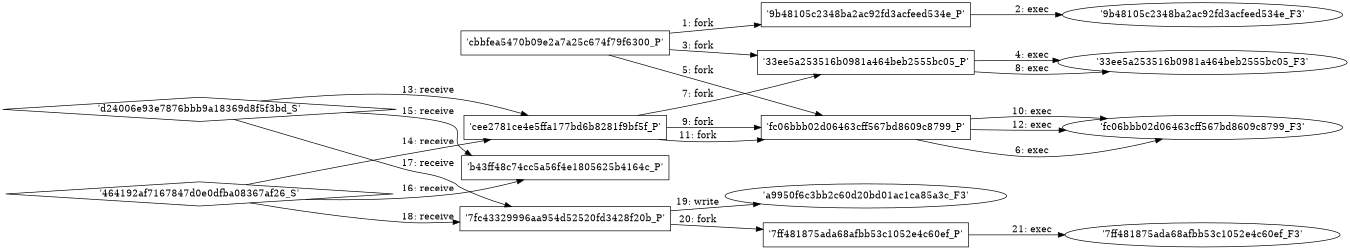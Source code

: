 digraph "D:\Learning\Paper\apt\基于CTI的攻击预警\Dataset\攻击图\ASGfromALLCTI\Been shopping lately Fake credit card email can spook you into downloading Cerber ransomware.dot" {
rankdir="LR"
size="9"
fixedsize="false"
splines="true"
nodesep=0.3
ranksep=0
fontsize=10
overlap="scalexy"
engine= "neato"
	"'cbbfea5470b09e2a7a25c674f79f6300_P'" [node_type=Process shape=box]
	"'9b48105c2348ba2ac92fd3acfeed534e_P'" [node_type=Process shape=box]
	"'cbbfea5470b09e2a7a25c674f79f6300_P'" -> "'9b48105c2348ba2ac92fd3acfeed534e_P'" [label="1: fork"]
	"'9b48105c2348ba2ac92fd3acfeed534e_P'" [node_type=Process shape=box]
	"'9b48105c2348ba2ac92fd3acfeed534e_F3'" [node_type=File shape=ellipse]
	"'9b48105c2348ba2ac92fd3acfeed534e_P'" -> "'9b48105c2348ba2ac92fd3acfeed534e_F3'" [label="2: exec"]
	"'cbbfea5470b09e2a7a25c674f79f6300_P'" [node_type=Process shape=box]
	"'33ee5a253516b0981a464beb2555bc05_P'" [node_type=Process shape=box]
	"'cbbfea5470b09e2a7a25c674f79f6300_P'" -> "'33ee5a253516b0981a464beb2555bc05_P'" [label="3: fork"]
	"'33ee5a253516b0981a464beb2555bc05_P'" [node_type=Process shape=box]
	"'33ee5a253516b0981a464beb2555bc05_F3'" [node_type=File shape=ellipse]
	"'33ee5a253516b0981a464beb2555bc05_P'" -> "'33ee5a253516b0981a464beb2555bc05_F3'" [label="4: exec"]
	"'cbbfea5470b09e2a7a25c674f79f6300_P'" [node_type=Process shape=box]
	"'fc06bbb02d06463cff567bd8609c8799_P'" [node_type=Process shape=box]
	"'cbbfea5470b09e2a7a25c674f79f6300_P'" -> "'fc06bbb02d06463cff567bd8609c8799_P'" [label="5: fork"]
	"'fc06bbb02d06463cff567bd8609c8799_P'" [node_type=Process shape=box]
	"'fc06bbb02d06463cff567bd8609c8799_F3'" [node_type=File shape=ellipse]
	"'fc06bbb02d06463cff567bd8609c8799_P'" -> "'fc06bbb02d06463cff567bd8609c8799_F3'" [label="6: exec"]
	"'cee2781ce4e5ffa177bd6b8281f9bf5f_P'" [node_type=Process shape=box]
	"'33ee5a253516b0981a464beb2555bc05_P'" [node_type=Process shape=box]
	"'cee2781ce4e5ffa177bd6b8281f9bf5f_P'" -> "'33ee5a253516b0981a464beb2555bc05_P'" [label="7: fork"]
	"'33ee5a253516b0981a464beb2555bc05_P'" [node_type=Process shape=box]
	"'33ee5a253516b0981a464beb2555bc05_F3'" [node_type=File shape=ellipse]
	"'33ee5a253516b0981a464beb2555bc05_P'" -> "'33ee5a253516b0981a464beb2555bc05_F3'" [label="8: exec"]
	"'cee2781ce4e5ffa177bd6b8281f9bf5f_P'" [node_type=Process shape=box]
	"'fc06bbb02d06463cff567bd8609c8799_P'" [node_type=Process shape=box]
	"'cee2781ce4e5ffa177bd6b8281f9bf5f_P'" -> "'fc06bbb02d06463cff567bd8609c8799_P'" [label="9: fork"]
	"'fc06bbb02d06463cff567bd8609c8799_P'" [node_type=Process shape=box]
	"'fc06bbb02d06463cff567bd8609c8799_F3'" [node_type=File shape=ellipse]
	"'fc06bbb02d06463cff567bd8609c8799_P'" -> "'fc06bbb02d06463cff567bd8609c8799_F3'" [label="10: exec"]
	"'cee2781ce4e5ffa177bd6b8281f9bf5f_P'" [node_type=Process shape=box]
	"'fc06bbb02d06463cff567bd8609c8799_P'" [node_type=Process shape=box]
	"'cee2781ce4e5ffa177bd6b8281f9bf5f_P'" -> "'fc06bbb02d06463cff567bd8609c8799_P'" [label="11: fork"]
	"'fc06bbb02d06463cff567bd8609c8799_P'" [node_type=Process shape=box]
	"'fc06bbb02d06463cff567bd8609c8799_F3'" [node_type=File shape=ellipse]
	"'fc06bbb02d06463cff567bd8609c8799_P'" -> "'fc06bbb02d06463cff567bd8609c8799_F3'" [label="12: exec"]
	"'cee2781ce4e5ffa177bd6b8281f9bf5f_P'" [node_type=Process shape=box]
	"'d24006e93e7876bbb9a18369d8f5f3bd_S'" [node_type=Socket shape=diamond]
	"'d24006e93e7876bbb9a18369d8f5f3bd_S'" -> "'cee2781ce4e5ffa177bd6b8281f9bf5f_P'" [label="13: receive"]
	"'cee2781ce4e5ffa177bd6b8281f9bf5f_P'" [node_type=Process shape=box]
	"'464192af7167847d0e0dfba08367af26_S'" [node_type=Socket shape=diamond]
	"'464192af7167847d0e0dfba08367af26_S'" -> "'cee2781ce4e5ffa177bd6b8281f9bf5f_P'" [label="14: receive"]
	"'b43ff48c74cc5a56f4e1805625b4164c_P'" [node_type=Process shape=box]
	"'d24006e93e7876bbb9a18369d8f5f3bd_S'" [node_type=Socket shape=diamond]
	"'d24006e93e7876bbb9a18369d8f5f3bd_S'" -> "'b43ff48c74cc5a56f4e1805625b4164c_P'" [label="15: receive"]
	"'b43ff48c74cc5a56f4e1805625b4164c_P'" [node_type=Process shape=box]
	"'464192af7167847d0e0dfba08367af26_S'" [node_type=Socket shape=diamond]
	"'464192af7167847d0e0dfba08367af26_S'" -> "'b43ff48c74cc5a56f4e1805625b4164c_P'" [label="16: receive"]
	"'7fc43329996aa954d52520fd3428f20b_P'" [node_type=Process shape=box]
	"'d24006e93e7876bbb9a18369d8f5f3bd_S'" [node_type=Socket shape=diamond]
	"'d24006e93e7876bbb9a18369d8f5f3bd_S'" -> "'7fc43329996aa954d52520fd3428f20b_P'" [label="17: receive"]
	"'7fc43329996aa954d52520fd3428f20b_P'" [node_type=Process shape=box]
	"'464192af7167847d0e0dfba08367af26_S'" [node_type=Socket shape=diamond]
	"'464192af7167847d0e0dfba08367af26_S'" -> "'7fc43329996aa954d52520fd3428f20b_P'" [label="18: receive"]
	"'a9950f6c3bb2c60d20bd01ac1ca85a3c_F3'" [node_type=file shape=ellipse]
	"'7fc43329996aa954d52520fd3428f20b_P'" [node_type=Process shape=box]
	"'7fc43329996aa954d52520fd3428f20b_P'" -> "'a9950f6c3bb2c60d20bd01ac1ca85a3c_F3'" [label="19: write"]
	"'7fc43329996aa954d52520fd3428f20b_P'" [node_type=Process shape=box]
	"'7ff481875ada68afbb53c1052e4c60ef_P'" [node_type=Process shape=box]
	"'7fc43329996aa954d52520fd3428f20b_P'" -> "'7ff481875ada68afbb53c1052e4c60ef_P'" [label="20: fork"]
	"'7ff481875ada68afbb53c1052e4c60ef_P'" [node_type=Process shape=box]
	"'7ff481875ada68afbb53c1052e4c60ef_F3'" [node_type=File shape=ellipse]
	"'7ff481875ada68afbb53c1052e4c60ef_P'" -> "'7ff481875ada68afbb53c1052e4c60ef_F3'" [label="21: exec"]
}
